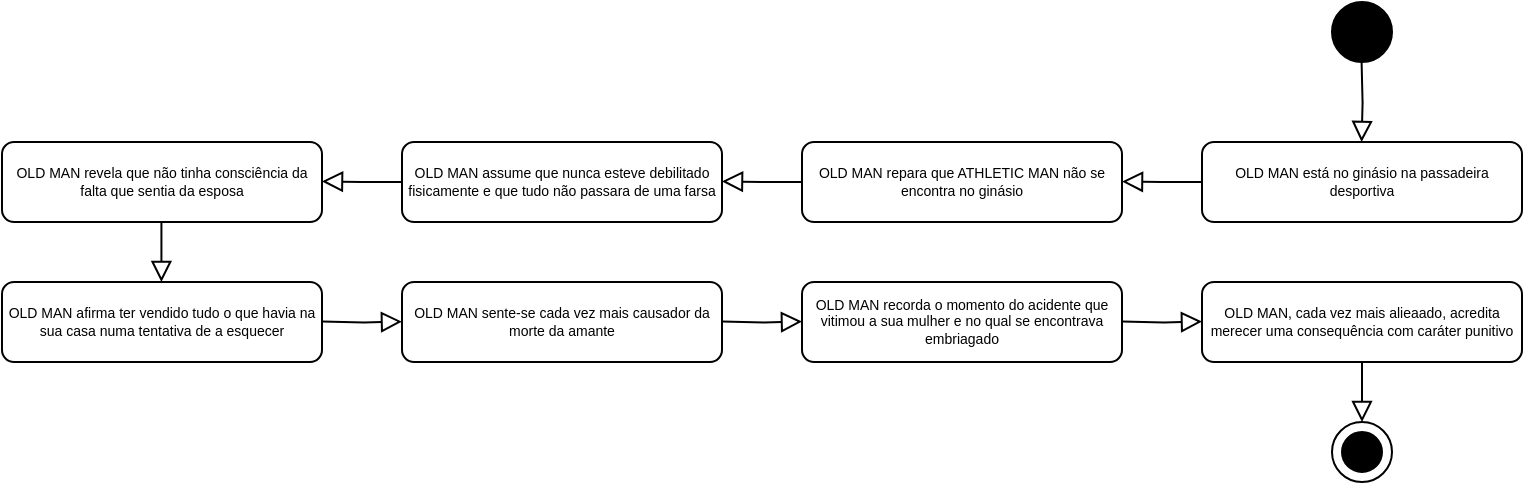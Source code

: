 <mxfile version="22.0.0" type="device">
  <diagram name="Page-1" id="MLJbCbh5LuQ4ZBYruapm">
    <mxGraphModel dx="863" dy="505" grid="1" gridSize="10" guides="1" tooltips="1" connect="1" arrows="1" fold="1" page="1" pageScale="1" pageWidth="850" pageHeight="1100" math="0" shadow="0">
      <root>
        <mxCell id="0" />
        <mxCell id="1" parent="0" />
        <mxCell id="pNxijsKyVbHmoXpAPMMA-3" value="OLD MAN está no ginásio na passadeira desportiva" style="rounded=1;whiteSpace=wrap;html=1;fontSize=7;glass=0;strokeWidth=1;shadow=0;" parent="1" vertex="1">
          <mxGeometry x="660" y="90" width="160" height="40" as="geometry" />
        </mxCell>
        <mxCell id="pNxijsKyVbHmoXpAPMMA-4" value="" style="ellipse;whiteSpace=wrap;html=1;aspect=fixed;fontSize=7;" parent="1" vertex="1">
          <mxGeometry x="725" y="230" width="30" height="30" as="geometry" />
        </mxCell>
        <mxCell id="pNxijsKyVbHmoXpAPMMA-5" value="" style="ellipse;whiteSpace=wrap;html=1;aspect=fixed;fontSize=7;fillColor=#000000;" parent="1" vertex="1">
          <mxGeometry x="730" y="235" width="20" height="20" as="geometry" />
        </mxCell>
        <mxCell id="pNxijsKyVbHmoXpAPMMA-6" value="" style="rounded=0;html=1;jettySize=auto;orthogonalLoop=1;fontSize=7;endArrow=block;endFill=0;endSize=8;strokeWidth=1;shadow=0;labelBackgroundColor=none;edgeStyle=orthogonalEdgeStyle;exitX=0.5;exitY=1;exitDx=0;exitDy=0;" parent="1" edge="1">
          <mxGeometry y="20" relative="1" as="geometry">
            <mxPoint as="offset" />
            <mxPoint x="740.0" y="200" as="sourcePoint" />
            <mxPoint x="740.0" y="230" as="targetPoint" />
          </mxGeometry>
        </mxCell>
        <mxCell id="pNxijsKyVbHmoXpAPMMA-10" value="OLD MAN repara que ATHLETIC MAN não se encontra no ginásio" style="rounded=1;whiteSpace=wrap;html=1;fontSize=7;glass=0;strokeWidth=1;shadow=0;" parent="1" vertex="1">
          <mxGeometry x="460" y="90" width="160" height="40" as="geometry" />
        </mxCell>
        <mxCell id="pNxijsKyVbHmoXpAPMMA-11" value="" style="rounded=0;html=1;jettySize=auto;orthogonalLoop=1;fontSize=7;endArrow=block;endFill=0;endSize=8;strokeWidth=1;shadow=0;labelBackgroundColor=none;edgeStyle=orthogonalEdgeStyle;exitX=0;exitY=0.5;exitDx=0;exitDy=0;" parent="1" edge="1">
          <mxGeometry y="20" relative="1" as="geometry">
            <mxPoint as="offset" />
            <mxPoint x="660" y="110" as="sourcePoint" />
            <mxPoint x="620" y="109.76" as="targetPoint" />
            <Array as="points">
              <mxPoint x="640" y="109.76" />
            </Array>
          </mxGeometry>
        </mxCell>
        <mxCell id="pNxijsKyVbHmoXpAPMMA-12" value="OLD MAN assume que nunca esteve debilitado fisicamente e que tudo não passara de uma farsa" style="rounded=1;whiteSpace=wrap;html=1;fontSize=7;glass=0;strokeWidth=1;shadow=0;" parent="1" vertex="1">
          <mxGeometry x="260" y="90" width="160" height="40" as="geometry" />
        </mxCell>
        <mxCell id="pNxijsKyVbHmoXpAPMMA-13" value="" style="ellipse;whiteSpace=wrap;html=1;aspect=fixed;fontSize=7;fillColor=#000000;" parent="1" vertex="1">
          <mxGeometry x="725" y="20" width="30" height="30" as="geometry" />
        </mxCell>
        <mxCell id="pNxijsKyVbHmoXpAPMMA-14" value="" style="rounded=0;html=1;jettySize=auto;orthogonalLoop=1;fontSize=7;endArrow=block;endFill=0;endSize=8;strokeWidth=1;shadow=0;labelBackgroundColor=none;edgeStyle=orthogonalEdgeStyle;" parent="1" edge="1">
          <mxGeometry y="20" relative="1" as="geometry">
            <mxPoint as="offset" />
            <mxPoint x="739.8" y="50" as="sourcePoint" />
            <mxPoint x="739.8" y="90" as="targetPoint" />
          </mxGeometry>
        </mxCell>
        <mxCell id="pNxijsKyVbHmoXpAPMMA-15" value="" style="rounded=0;html=1;jettySize=auto;orthogonalLoop=1;fontSize=7;endArrow=block;endFill=0;endSize=8;strokeWidth=1;shadow=0;labelBackgroundColor=none;edgeStyle=orthogonalEdgeStyle;exitX=0;exitY=0.5;exitDx=0;exitDy=0;" parent="1" edge="1">
          <mxGeometry y="20" relative="1" as="geometry">
            <mxPoint as="offset" />
            <mxPoint x="460" y="109.95" as="sourcePoint" />
            <mxPoint x="420" y="109.71" as="targetPoint" />
            <Array as="points">
              <mxPoint x="440" y="109.71" />
            </Array>
          </mxGeometry>
        </mxCell>
        <mxCell id="pNxijsKyVbHmoXpAPMMA-16" value="OLD MAN revela que não tinha consciência da falta que sentia da esposa" style="rounded=1;whiteSpace=wrap;html=1;fontSize=7;glass=0;strokeWidth=1;shadow=0;" parent="1" vertex="1">
          <mxGeometry x="60" y="90" width="160" height="40" as="geometry" />
        </mxCell>
        <mxCell id="pNxijsKyVbHmoXpAPMMA-17" value="OLD MAN afirma ter vendido tudo o que havia na sua casa numa tentativa de a esquecer" style="rounded=1;whiteSpace=wrap;html=1;fontSize=7;glass=0;strokeWidth=1;shadow=0;" parent="1" vertex="1">
          <mxGeometry x="60" y="160" width="160" height="40" as="geometry" />
        </mxCell>
        <mxCell id="pNxijsKyVbHmoXpAPMMA-18" value="" style="rounded=0;html=1;jettySize=auto;orthogonalLoop=1;fontSize=7;endArrow=block;endFill=0;endSize=8;strokeWidth=1;shadow=0;labelBackgroundColor=none;edgeStyle=orthogonalEdgeStyle;exitX=0.5;exitY=1;exitDx=0;exitDy=0;" parent="1" edge="1">
          <mxGeometry y="20" relative="1" as="geometry">
            <mxPoint as="offset" />
            <mxPoint x="139.71" y="130" as="sourcePoint" />
            <mxPoint x="139.71" y="160" as="targetPoint" />
          </mxGeometry>
        </mxCell>
        <mxCell id="pNxijsKyVbHmoXpAPMMA-19" value="OLD MAN sente-se cada vez mais causador da morte da amante" style="rounded=1;whiteSpace=wrap;html=1;fontSize=7;glass=0;strokeWidth=1;shadow=0;" parent="1" vertex="1">
          <mxGeometry x="260" y="160" width="160" height="40" as="geometry" />
        </mxCell>
        <mxCell id="pNxijsKyVbHmoXpAPMMA-20" value="OLD MAN recorda o momento do acidente que vitimou a sua mulher e no qual se encontrava embriagado" style="rounded=1;whiteSpace=wrap;html=1;fontSize=7;glass=0;strokeWidth=1;shadow=0;" parent="1" vertex="1">
          <mxGeometry x="460" y="160" width="160" height="40" as="geometry" />
        </mxCell>
        <mxCell id="pNxijsKyVbHmoXpAPMMA-21" value="OLD MAN, cada vez mais alieaado, acredita merecer uma consequência com caráter punitivo" style="rounded=1;whiteSpace=wrap;html=1;fontSize=7;glass=0;strokeWidth=1;shadow=0;" parent="1" vertex="1">
          <mxGeometry x="660" y="160" width="160" height="40" as="geometry" />
        </mxCell>
        <mxCell id="pNxijsKyVbHmoXpAPMMA-22" value="" style="rounded=0;html=1;jettySize=auto;orthogonalLoop=1;fontSize=7;endArrow=block;endFill=0;endSize=8;strokeWidth=1;shadow=0;labelBackgroundColor=none;edgeStyle=orthogonalEdgeStyle;exitX=0;exitY=0.5;exitDx=0;exitDy=0;" parent="1" edge="1">
          <mxGeometry y="20" relative="1" as="geometry">
            <mxPoint as="offset" />
            <mxPoint x="260" y="109.95" as="sourcePoint" />
            <mxPoint x="220" y="109.71" as="targetPoint" />
            <Array as="points">
              <mxPoint x="240" y="109.71" />
            </Array>
          </mxGeometry>
        </mxCell>
        <mxCell id="pNxijsKyVbHmoXpAPMMA-23" value="" style="rounded=0;html=1;jettySize=auto;orthogonalLoop=1;fontSize=7;endArrow=block;endFill=0;endSize=8;strokeWidth=1;shadow=0;labelBackgroundColor=none;edgeStyle=orthogonalEdgeStyle;exitX=0.5;exitY=1;exitDx=0;exitDy=0;entryX=0;entryY=0.5;entryDx=0;entryDy=0;" parent="1" edge="1">
          <mxGeometry y="20" relative="1" as="geometry">
            <mxPoint as="offset" />
            <mxPoint x="220" y="179.7" as="sourcePoint" />
            <mxPoint x="260" y="179.82" as="targetPoint" />
          </mxGeometry>
        </mxCell>
        <mxCell id="pNxijsKyVbHmoXpAPMMA-24" value="" style="rounded=0;html=1;jettySize=auto;orthogonalLoop=1;fontSize=7;endArrow=block;endFill=0;endSize=8;strokeWidth=1;shadow=0;labelBackgroundColor=none;edgeStyle=orthogonalEdgeStyle;exitX=0.5;exitY=1;exitDx=0;exitDy=0;entryX=0;entryY=0.5;entryDx=0;entryDy=0;" parent="1" edge="1">
          <mxGeometry y="20" relative="1" as="geometry">
            <mxPoint as="offset" />
            <mxPoint x="420" y="179.69" as="sourcePoint" />
            <mxPoint x="460" y="179.81" as="targetPoint" />
          </mxGeometry>
        </mxCell>
        <mxCell id="pNxijsKyVbHmoXpAPMMA-26" value="" style="rounded=0;html=1;jettySize=auto;orthogonalLoop=1;fontSize=7;endArrow=block;endFill=0;endSize=8;strokeWidth=1;shadow=0;labelBackgroundColor=none;edgeStyle=orthogonalEdgeStyle;exitX=0.5;exitY=1;exitDx=0;exitDy=0;entryX=0;entryY=0.5;entryDx=0;entryDy=0;" parent="1" edge="1">
          <mxGeometry y="20" relative="1" as="geometry">
            <mxPoint as="offset" />
            <mxPoint x="620" y="179.69" as="sourcePoint" />
            <mxPoint x="660" y="179.81" as="targetPoint" />
          </mxGeometry>
        </mxCell>
      </root>
    </mxGraphModel>
  </diagram>
</mxfile>
